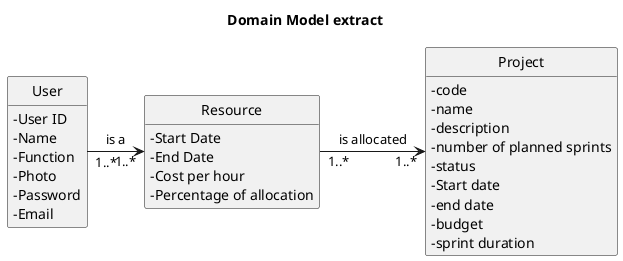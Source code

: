 @startuml
'https://plantuml.com/class-diagram
hide circle
skinparam classAttributeIconSize 0
hide methods

title Domain Model extract

class Resource {
    -Start Date
    -End Date
    -Cost per hour
    -Percentage of allocation
}

class User {
    -User ID
    -Name
    -Function
    -Photo
    -Password
    -Email
}


class Project {
    -code
    -name
    -description
    -number of planned sprints
    -status
    -Start date
    -end date
    -budget
    -sprint duration
}


User"1..*" -right-> "1..*" Resource: is a
Resource "1..*" -right-> "1..*" Project: is allocated



@enduml
